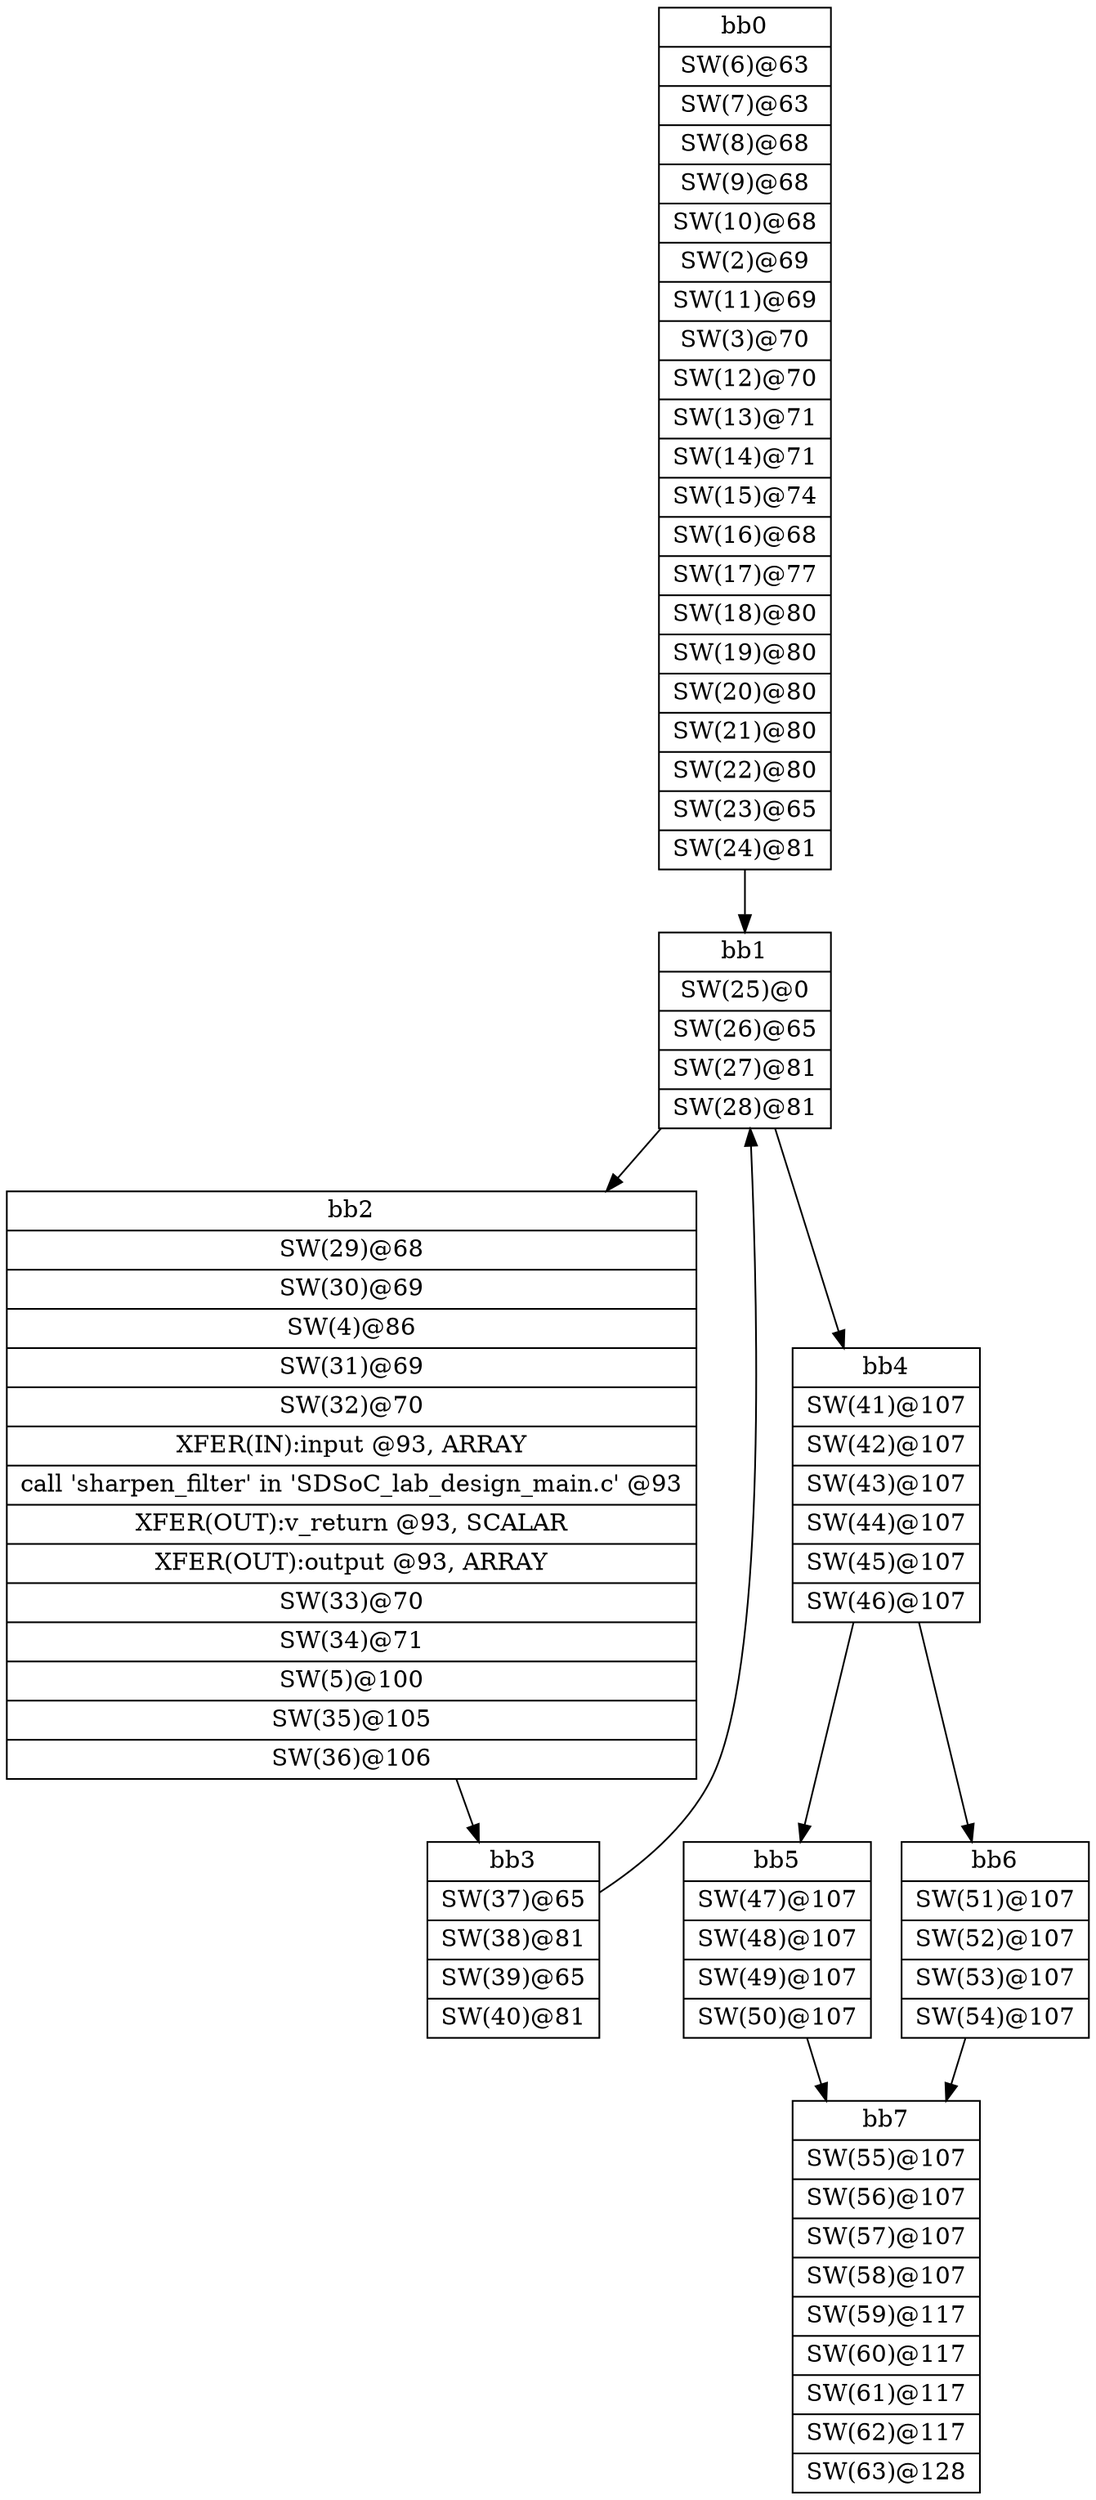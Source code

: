 digraph CDFG {
node [shape=record];
bb0 [shape=record, label = "{bb0|<x0000000000CACF20>SW(6)@63\n|<x0000000000CACC60>SW(7)@63\n|<x0000000000CACBB0>SW(8)@68\n|<x0000000000CACB00>SW(9)@68\n|<x0000000000CACA50>SW(10)@68\n|<x0000000000CAD290>SW(2)@69\n|<x0000000000CAC9A0>SW(11)@69\n|<x0000000000CAD1E0>SW(3)@70\n|<x0000000000CAC8F0>SW(12)@70\n|<x0000000000CAC790>SW(13)@71\n|<x0000000000CAC6E0>SW(14)@71\n|<x0000000000CAC630>SW(15)@74\n|<x0000000000CAC580>SW(16)@68\n|<x0000000000CAC210>SW(17)@77\n|<x0000000000CAC160>SW(18)@80\n|<x0000000000CAC0B0>SW(19)@80\n|<x0000000000CABF50>SW(20)@80\n|<x0000000000CABEA0>SW(21)@80\n|<x0000000000CABDF0>SW(22)@80\n|<x0000000000CABC90>SW(23)@65\n|<x0000000000CABBE0>SW(24)@81\n}"];
bb1 [shape=record, label = "{bb1|<x0000000000CABB30>SW(25)@0\n|<x0000000000CABA80>SW(26)@65\n|<x0000000000CAB7C0>SW(27)@81\n|<x0000000000CAB710>SW(28)@81\n}"];
bb2 [shape=record, label = "{bb2|<x0000000000CAB660>SW(29)@68\n|<x0000000000CAD3F0>SW(30)@69\n|<x0000000000CAD130>SW(4)@86\n|<x0000000000C97150>SW(31)@69\n|<x0000000000C97990>SW(32)@70\n|<x0000000000ED5420>XFER(IN):input @93, ARRAY\n|<x0000000001426C10>call 'sharpen_filter' in 'SDSoC_lab_design_main.c' @93\n|<x0000000000ED55A0>XFER(OUT):v_return @93, SCALAR\n|<x0000000000ED54E0>XFER(OUT):output @93, ARRAY\n|<x0000000000C97A40>SW(33)@70\n|<x0000000000C97830>SW(34)@71\n|<x0000000000CAD080>SW(5)@100\n|<x0000000000C978E0>SW(35)@105\n|<x0000000000C97620>SW(36)@106\n}"];
bb3 [shape=record, label = "{bb3|<x0000000000C974C0>SW(37)@65\n|<x0000000000C97410>SW(38)@81\n|<x0000000000C97360>SW(39)@65\n|<x0000000000C972B0>SW(40)@81\n}"];
bb4 [shape=record, label = "{bb4|<x0000000000C97570>SW(41)@107\n|<x0000000000C97200>SW(42)@107\n|<x0000000000C96FF0>SW(43)@107\n|<x0000000000C96F40>SW(44)@107\n|<x0000000000C96E90>SW(45)@107\n|<x0000000000C96DE0>SW(46)@107\n}"];
bb5 [shape=record, label = "{bb5|<x0000000000C96A70>SW(47)@107\n|<x0000000000C969C0>SW(48)@107\n|<x0000000000C96910>SW(49)@107\n|<x0000000000C967B0>SW(50)@107\n}"];
bb6 [shape=record, label = "{bb6|<x0000000000C96700>SW(51)@107\n|<x0000000000C96650>SW(52)@107\n|<x0000000000C964F0>SW(53)@107\n|<x0000000000C96440>SW(54)@107\n}"];
bb7 [shape=record, label = "{bb7|<x0000000000C96390>SW(55)@107\n|<x0000000000C962E0>SW(56)@107\n|<x0000000000C96020>SW(57)@107\n|<x0000000000C95F70>SW(58)@107\n|<x0000000000C95EC0>SW(59)@117\n|<x0000000000C95C00>SW(60)@117\n|<x0000000000C8B700>SW(61)@117\n|<x0000000000C8B2E0>SW(62)@117\n|<x0000000000C8B230>SW(63)@128\n}"];
bb0 -> bb1
bb1 -> bb4
bb1 -> bb2
bb2 -> bb3
bb3 -> bb1
bb4 -> bb5
bb4 -> bb6
bb5 -> bb7
bb6 -> bb7
}
